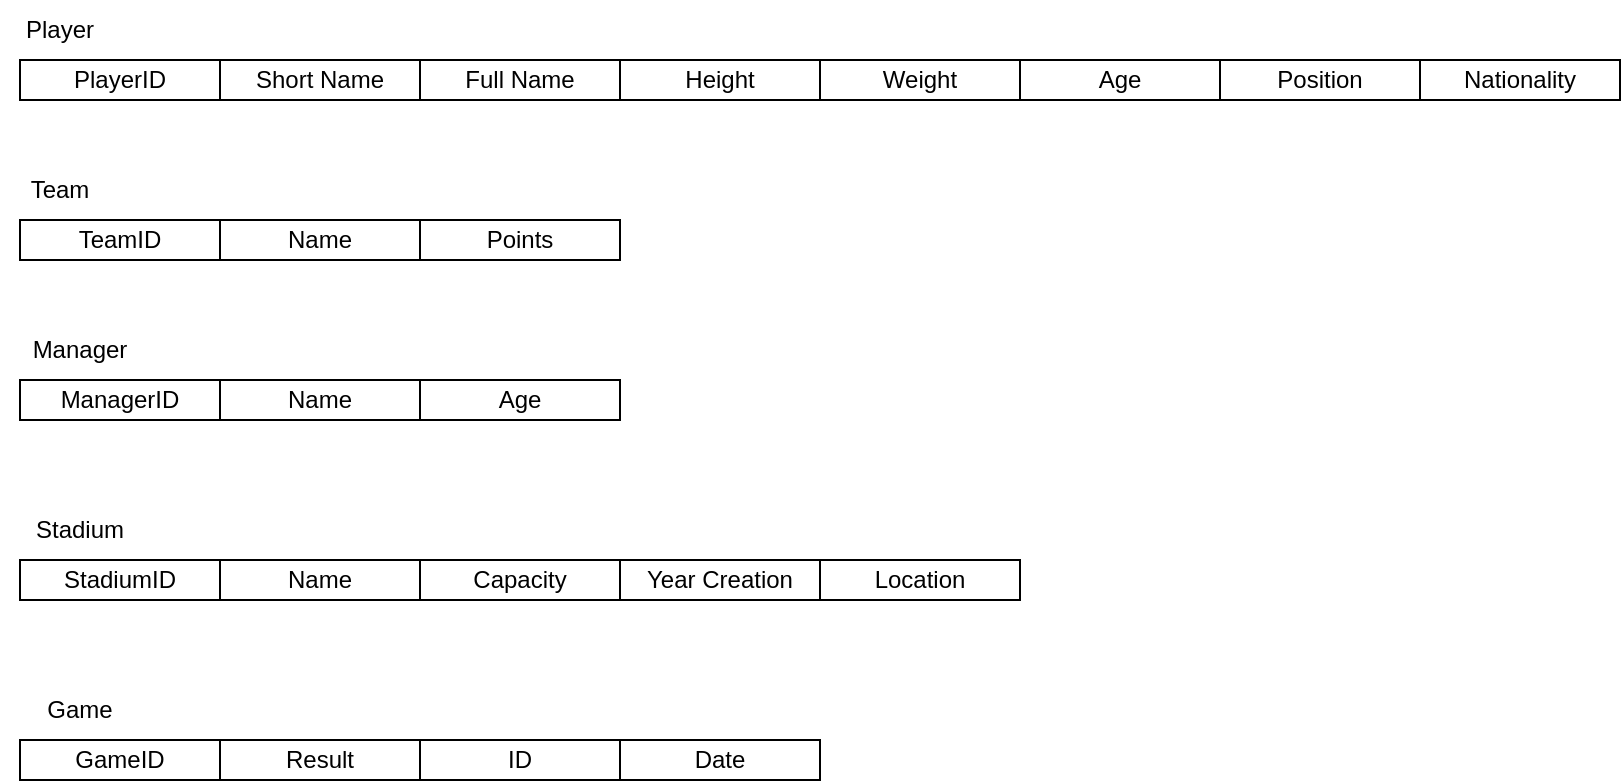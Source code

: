 <mxfile version="26.1.1">
  <diagram id="C5RBs43oDa-KdzZeNtuy" name="Page-1">
    <mxGraphModel dx="1674" dy="784" grid="1" gridSize="10" guides="1" tooltips="1" connect="1" arrows="1" fold="1" page="1" pageScale="1" pageWidth="827" pageHeight="1169" math="0" shadow="0">
      <root>
        <mxCell id="WIyWlLk6GJQsqaUBKTNV-0" />
        <mxCell id="WIyWlLk6GJQsqaUBKTNV-1" parent="WIyWlLk6GJQsqaUBKTNV-0" />
        <mxCell id="GQkD6B1lI_t8OA1kjlGG-0" value="PlayerID" style="rounded=0;whiteSpace=wrap;html=1;" vertex="1" parent="WIyWlLk6GJQsqaUBKTNV-1">
          <mxGeometry x="60" y="90" width="100" height="20" as="geometry" />
        </mxCell>
        <mxCell id="GQkD6B1lI_t8OA1kjlGG-1" value="Short Name" style="rounded=0;whiteSpace=wrap;html=1;" vertex="1" parent="WIyWlLk6GJQsqaUBKTNV-1">
          <mxGeometry x="160" y="90" width="100" height="20" as="geometry" />
        </mxCell>
        <mxCell id="GQkD6B1lI_t8OA1kjlGG-2" value="Full Name" style="rounded=0;whiteSpace=wrap;html=1;" vertex="1" parent="WIyWlLk6GJQsqaUBKTNV-1">
          <mxGeometry x="260" y="90" width="100" height="20" as="geometry" />
        </mxCell>
        <mxCell id="GQkD6B1lI_t8OA1kjlGG-3" value="Height" style="rounded=0;whiteSpace=wrap;html=1;" vertex="1" parent="WIyWlLk6GJQsqaUBKTNV-1">
          <mxGeometry x="360" y="90" width="100" height="20" as="geometry" />
        </mxCell>
        <mxCell id="GQkD6B1lI_t8OA1kjlGG-4" value="Weight" style="rounded=0;whiteSpace=wrap;html=1;" vertex="1" parent="WIyWlLk6GJQsqaUBKTNV-1">
          <mxGeometry x="460" y="90" width="100" height="20" as="geometry" />
        </mxCell>
        <mxCell id="GQkD6B1lI_t8OA1kjlGG-5" value="Age" style="rounded=0;whiteSpace=wrap;html=1;" vertex="1" parent="WIyWlLk6GJQsqaUBKTNV-1">
          <mxGeometry x="560" y="90" width="100" height="20" as="geometry" />
        </mxCell>
        <mxCell id="GQkD6B1lI_t8OA1kjlGG-6" value="Position" style="rounded=0;whiteSpace=wrap;html=1;" vertex="1" parent="WIyWlLk6GJQsqaUBKTNV-1">
          <mxGeometry x="660" y="90" width="100" height="20" as="geometry" />
        </mxCell>
        <mxCell id="GQkD6B1lI_t8OA1kjlGG-7" value="Nationality" style="rounded=0;whiteSpace=wrap;html=1;" vertex="1" parent="WIyWlLk6GJQsqaUBKTNV-1">
          <mxGeometry x="760" y="90" width="100" height="20" as="geometry" />
        </mxCell>
        <mxCell id="GQkD6B1lI_t8OA1kjlGG-10" value="Player" style="text;html=1;align=center;verticalAlign=middle;whiteSpace=wrap;rounded=0;" vertex="1" parent="WIyWlLk6GJQsqaUBKTNV-1">
          <mxGeometry x="50" y="60" width="60" height="30" as="geometry" />
        </mxCell>
        <mxCell id="GQkD6B1lI_t8OA1kjlGG-11" value="TeamID" style="rounded=0;whiteSpace=wrap;html=1;" vertex="1" parent="WIyWlLk6GJQsqaUBKTNV-1">
          <mxGeometry x="60" y="170" width="100" height="20" as="geometry" />
        </mxCell>
        <mxCell id="GQkD6B1lI_t8OA1kjlGG-12" value="Name" style="rounded=0;whiteSpace=wrap;html=1;" vertex="1" parent="WIyWlLk6GJQsqaUBKTNV-1">
          <mxGeometry x="160" y="170" width="100" height="20" as="geometry" />
        </mxCell>
        <mxCell id="GQkD6B1lI_t8OA1kjlGG-13" value="Points" style="rounded=0;whiteSpace=wrap;html=1;" vertex="1" parent="WIyWlLk6GJQsqaUBKTNV-1">
          <mxGeometry x="260" y="170" width="100" height="20" as="geometry" />
        </mxCell>
        <mxCell id="GQkD6B1lI_t8OA1kjlGG-14" value="Team" style="text;html=1;align=center;verticalAlign=middle;whiteSpace=wrap;rounded=0;" vertex="1" parent="WIyWlLk6GJQsqaUBKTNV-1">
          <mxGeometry x="50" y="140" width="60" height="30" as="geometry" />
        </mxCell>
        <mxCell id="GQkD6B1lI_t8OA1kjlGG-15" value="ManagerID" style="rounded=0;whiteSpace=wrap;html=1;" vertex="1" parent="WIyWlLk6GJQsqaUBKTNV-1">
          <mxGeometry x="60" y="250" width="100" height="20" as="geometry" />
        </mxCell>
        <mxCell id="GQkD6B1lI_t8OA1kjlGG-16" value="Name" style="rounded=0;whiteSpace=wrap;html=1;" vertex="1" parent="WIyWlLk6GJQsqaUBKTNV-1">
          <mxGeometry x="160" y="250" width="100" height="20" as="geometry" />
        </mxCell>
        <mxCell id="GQkD6B1lI_t8OA1kjlGG-17" value="Age" style="rounded=0;whiteSpace=wrap;html=1;" vertex="1" parent="WIyWlLk6GJQsqaUBKTNV-1">
          <mxGeometry x="260" y="250" width="100" height="20" as="geometry" />
        </mxCell>
        <mxCell id="GQkD6B1lI_t8OA1kjlGG-18" value="Manager" style="text;html=1;align=center;verticalAlign=middle;whiteSpace=wrap;rounded=0;" vertex="1" parent="WIyWlLk6GJQsqaUBKTNV-1">
          <mxGeometry x="60" y="220" width="60" height="30" as="geometry" />
        </mxCell>
        <mxCell id="GQkD6B1lI_t8OA1kjlGG-19" value="StadiumID" style="rounded=0;whiteSpace=wrap;html=1;" vertex="1" parent="WIyWlLk6GJQsqaUBKTNV-1">
          <mxGeometry x="60" y="340" width="100" height="20" as="geometry" />
        </mxCell>
        <mxCell id="GQkD6B1lI_t8OA1kjlGG-20" value="Name" style="rounded=0;whiteSpace=wrap;html=1;" vertex="1" parent="WIyWlLk6GJQsqaUBKTNV-1">
          <mxGeometry x="160" y="340" width="100" height="20" as="geometry" />
        </mxCell>
        <mxCell id="GQkD6B1lI_t8OA1kjlGG-21" value="Capacity" style="rounded=0;whiteSpace=wrap;html=1;" vertex="1" parent="WIyWlLk6GJQsqaUBKTNV-1">
          <mxGeometry x="260" y="340" width="100" height="20" as="geometry" />
        </mxCell>
        <mxCell id="GQkD6B1lI_t8OA1kjlGG-22" value="Year Creation" style="rounded=0;whiteSpace=wrap;html=1;" vertex="1" parent="WIyWlLk6GJQsqaUBKTNV-1">
          <mxGeometry x="360" y="340" width="100" height="20" as="geometry" />
        </mxCell>
        <mxCell id="GQkD6B1lI_t8OA1kjlGG-23" value="Location" style="rounded=0;whiteSpace=wrap;html=1;" vertex="1" parent="WIyWlLk6GJQsqaUBKTNV-1">
          <mxGeometry x="460" y="340" width="100" height="20" as="geometry" />
        </mxCell>
        <mxCell id="GQkD6B1lI_t8OA1kjlGG-24" value="Stadium" style="text;html=1;align=center;verticalAlign=middle;whiteSpace=wrap;rounded=0;" vertex="1" parent="WIyWlLk6GJQsqaUBKTNV-1">
          <mxGeometry x="60" y="310" width="60" height="30" as="geometry" />
        </mxCell>
        <mxCell id="GQkD6B1lI_t8OA1kjlGG-25" value="GameID" style="rounded=0;whiteSpace=wrap;html=1;" vertex="1" parent="WIyWlLk6GJQsqaUBKTNV-1">
          <mxGeometry x="60" y="430" width="100" height="20" as="geometry" />
        </mxCell>
        <mxCell id="GQkD6B1lI_t8OA1kjlGG-26" value="Result" style="rounded=0;whiteSpace=wrap;html=1;" vertex="1" parent="WIyWlLk6GJQsqaUBKTNV-1">
          <mxGeometry x="160" y="430" width="100" height="20" as="geometry" />
        </mxCell>
        <mxCell id="GQkD6B1lI_t8OA1kjlGG-27" value="ID" style="rounded=0;whiteSpace=wrap;html=1;" vertex="1" parent="WIyWlLk6GJQsqaUBKTNV-1">
          <mxGeometry x="260" y="430" width="100" height="20" as="geometry" />
        </mxCell>
        <mxCell id="GQkD6B1lI_t8OA1kjlGG-28" value="Date" style="rounded=0;whiteSpace=wrap;html=1;" vertex="1" parent="WIyWlLk6GJQsqaUBKTNV-1">
          <mxGeometry x="360" y="430" width="100" height="20" as="geometry" />
        </mxCell>
        <mxCell id="GQkD6B1lI_t8OA1kjlGG-29" value="Game" style="text;html=1;align=center;verticalAlign=middle;whiteSpace=wrap;rounded=0;" vertex="1" parent="WIyWlLk6GJQsqaUBKTNV-1">
          <mxGeometry x="60" y="400" width="60" height="30" as="geometry" />
        </mxCell>
      </root>
    </mxGraphModel>
  </diagram>
</mxfile>
